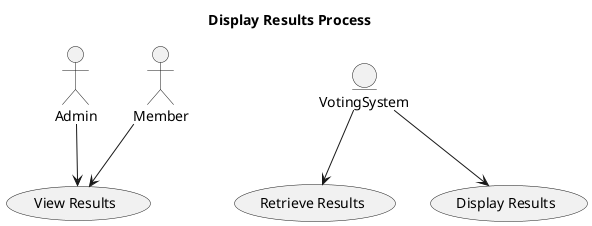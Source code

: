 @startuml
title Display Results Process

actor Admin
actor Member
entity VotingSystem

Admin --> (View Results)
Member --> (View Results)
(VotingSystem) --> (Retrieve Results)
(VotingSystem) --> (Display Results)
@enduml
